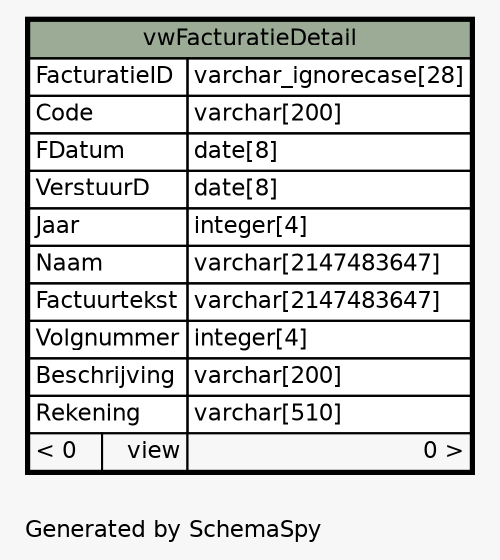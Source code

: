 // dot 2.40.1 on Linux 4.19.0-6-amd64
// SchemaSpy rev 590
digraph "oneDegreeRelationshipsDiagram" {
  graph [
    rankdir="RL"
    bgcolor="#f7f7f7"
    label="\nGenerated by SchemaSpy"
    labeljust="l"
    nodesep="0.18"
    ranksep="0.46"
    fontname="Helvetica"
    fontsize="11"
  ];
  node [
    fontname="Helvetica"
    fontsize="11"
    shape="plaintext"
  ];
  edge [
    arrowsize="0.8"
  ];
  "vwFacturatieDetail" [
    label=<
    <TABLE BORDER="2" CELLBORDER="1" CELLSPACING="0" BGCOLOR="#ffffff">
      <TR><TD COLSPAN="3" BGCOLOR="#9bab96" ALIGN="CENTER">vwFacturatieDetail</TD></TR>
      <TR><TD PORT="FacturatieID" COLSPAN="2" ALIGN="LEFT">FacturatieID</TD><TD PORT="FacturatieID.type" ALIGN="LEFT">varchar_ignorecase[28]</TD></TR>
      <TR><TD PORT="Code" COLSPAN="2" ALIGN="LEFT">Code</TD><TD PORT="Code.type" ALIGN="LEFT">varchar[200]</TD></TR>
      <TR><TD PORT="FDatum" COLSPAN="2" ALIGN="LEFT">FDatum</TD><TD PORT="FDatum.type" ALIGN="LEFT">date[8]</TD></TR>
      <TR><TD PORT="VerstuurD" COLSPAN="2" ALIGN="LEFT">VerstuurD</TD><TD PORT="VerstuurD.type" ALIGN="LEFT">date[8]</TD></TR>
      <TR><TD PORT="Jaar" COLSPAN="2" ALIGN="LEFT">Jaar</TD><TD PORT="Jaar.type" ALIGN="LEFT">integer[4]</TD></TR>
      <TR><TD PORT="Naam" COLSPAN="2" ALIGN="LEFT">Naam</TD><TD PORT="Naam.type" ALIGN="LEFT">varchar[2147483647]</TD></TR>
      <TR><TD PORT="Factuurtekst" COLSPAN="2" ALIGN="LEFT">Factuurtekst</TD><TD PORT="Factuurtekst.type" ALIGN="LEFT">varchar[2147483647]</TD></TR>
      <TR><TD PORT="Volgnummer" COLSPAN="2" ALIGN="LEFT">Volgnummer</TD><TD PORT="Volgnummer.type" ALIGN="LEFT">integer[4]</TD></TR>
      <TR><TD PORT="Beschrijving" COLSPAN="2" ALIGN="LEFT">Beschrijving</TD><TD PORT="Beschrijving.type" ALIGN="LEFT">varchar[200]</TD></TR>
      <TR><TD PORT="Rekening" COLSPAN="2" ALIGN="LEFT">Rekening</TD><TD PORT="Rekening.type" ALIGN="LEFT">varchar[510]</TD></TR>
      <TR><TD ALIGN="LEFT" BGCOLOR="#f7f7f7">&lt; 0</TD><TD ALIGN="RIGHT" BGCOLOR="#f7f7f7">view</TD><TD ALIGN="RIGHT" BGCOLOR="#f7f7f7">0 &gt;</TD></TR>
    </TABLE>>
    URL="vwFacturatieDetail.html"
    tooltip="vwFacturatieDetail"
  ];
}
